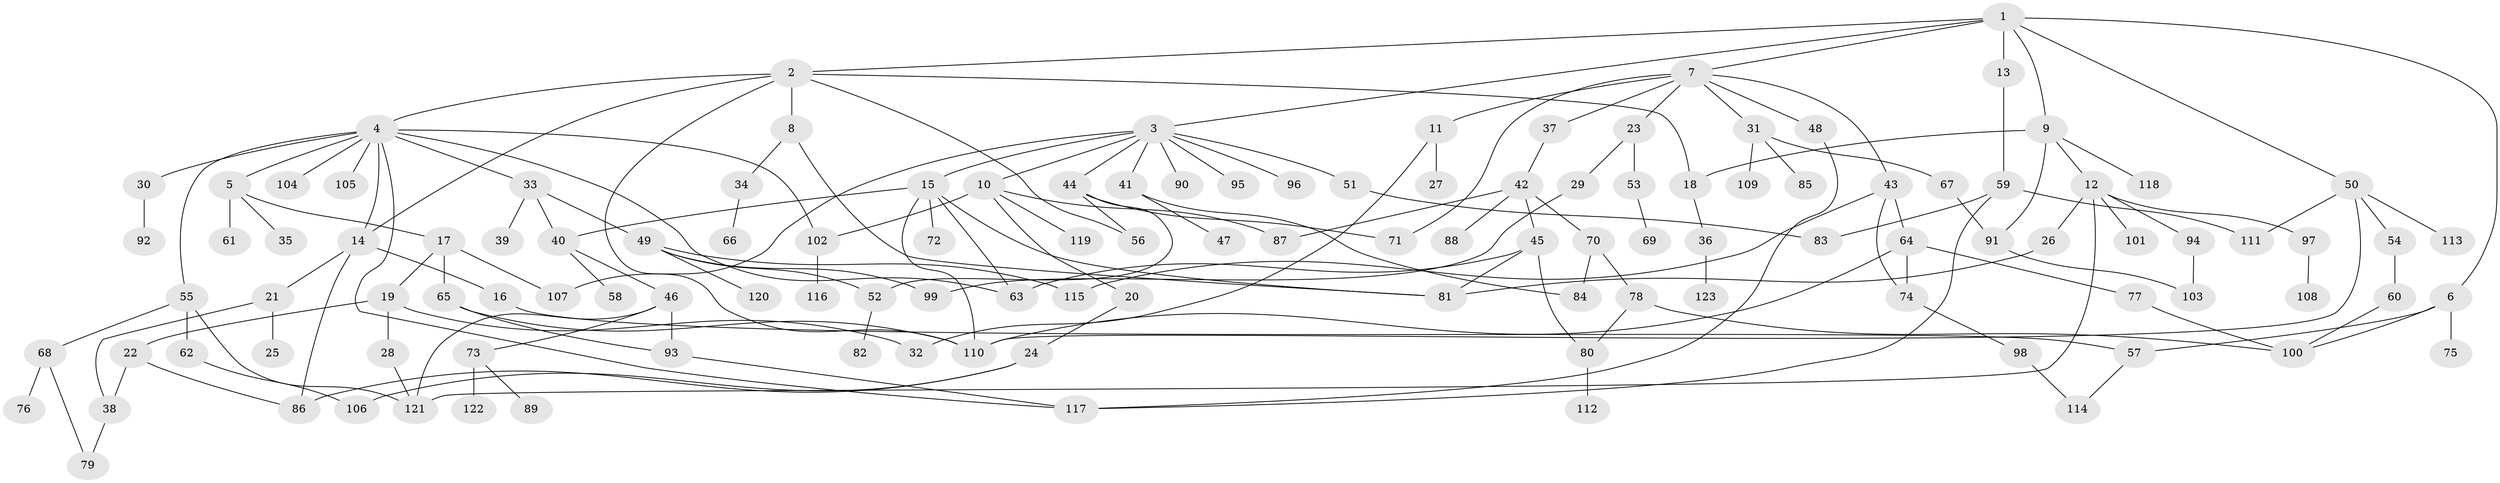 // coarse degree distribution, {7: 0.023529411764705882, 8: 0.011764705882352941, 10: 0.011764705882352941, 13: 0.011764705882352941, 3: 0.17647058823529413, 9: 0.011764705882352941, 5: 0.08235294117647059, 4: 0.12941176470588237, 6: 0.03529411764705882, 2: 0.2235294117647059, 1: 0.2823529411764706}
// Generated by graph-tools (version 1.1) at 2025/23/03/03/25 07:23:32]
// undirected, 123 vertices, 167 edges
graph export_dot {
graph [start="1"]
  node [color=gray90,style=filled];
  1;
  2;
  3;
  4;
  5;
  6;
  7;
  8;
  9;
  10;
  11;
  12;
  13;
  14;
  15;
  16;
  17;
  18;
  19;
  20;
  21;
  22;
  23;
  24;
  25;
  26;
  27;
  28;
  29;
  30;
  31;
  32;
  33;
  34;
  35;
  36;
  37;
  38;
  39;
  40;
  41;
  42;
  43;
  44;
  45;
  46;
  47;
  48;
  49;
  50;
  51;
  52;
  53;
  54;
  55;
  56;
  57;
  58;
  59;
  60;
  61;
  62;
  63;
  64;
  65;
  66;
  67;
  68;
  69;
  70;
  71;
  72;
  73;
  74;
  75;
  76;
  77;
  78;
  79;
  80;
  81;
  82;
  83;
  84;
  85;
  86;
  87;
  88;
  89;
  90;
  91;
  92;
  93;
  94;
  95;
  96;
  97;
  98;
  99;
  100;
  101;
  102;
  103;
  104;
  105;
  106;
  107;
  108;
  109;
  110;
  111;
  112;
  113;
  114;
  115;
  116;
  117;
  118;
  119;
  120;
  121;
  122;
  123;
  1 -- 2;
  1 -- 3;
  1 -- 6;
  1 -- 7;
  1 -- 9;
  1 -- 13;
  1 -- 50;
  2 -- 4;
  2 -- 8;
  2 -- 14;
  2 -- 18;
  2 -- 110;
  2 -- 56;
  3 -- 10;
  3 -- 15;
  3 -- 41;
  3 -- 44;
  3 -- 51;
  3 -- 90;
  3 -- 95;
  3 -- 96;
  3 -- 107;
  4 -- 5;
  4 -- 30;
  4 -- 33;
  4 -- 55;
  4 -- 102;
  4 -- 104;
  4 -- 105;
  4 -- 63;
  4 -- 117;
  4 -- 14;
  5 -- 17;
  5 -- 35;
  5 -- 61;
  6 -- 75;
  6 -- 100;
  6 -- 57;
  7 -- 11;
  7 -- 23;
  7 -- 31;
  7 -- 37;
  7 -- 43;
  7 -- 48;
  7 -- 71;
  8 -- 34;
  8 -- 81;
  9 -- 12;
  9 -- 118;
  9 -- 91;
  9 -- 18;
  10 -- 20;
  10 -- 87;
  10 -- 119;
  10 -- 102;
  11 -- 27;
  11 -- 32;
  12 -- 26;
  12 -- 94;
  12 -- 97;
  12 -- 101;
  12 -- 121;
  13 -- 59;
  14 -- 16;
  14 -- 21;
  14 -- 86;
  15 -- 40;
  15 -- 63;
  15 -- 72;
  15 -- 110;
  15 -- 81;
  16 -- 57;
  17 -- 19;
  17 -- 65;
  17 -- 107;
  18 -- 36;
  19 -- 22;
  19 -- 28;
  19 -- 32;
  20 -- 24;
  21 -- 25;
  21 -- 38;
  22 -- 86;
  22 -- 38;
  23 -- 29;
  23 -- 53;
  24 -- 106;
  24 -- 86;
  26 -- 81;
  28 -- 121;
  29 -- 99;
  30 -- 92;
  31 -- 67;
  31 -- 85;
  31 -- 109;
  33 -- 39;
  33 -- 49;
  33 -- 40;
  34 -- 66;
  36 -- 123;
  37 -- 42;
  38 -- 79;
  40 -- 46;
  40 -- 58;
  41 -- 47;
  41 -- 84;
  42 -- 45;
  42 -- 70;
  42 -- 88;
  42 -- 87;
  43 -- 64;
  43 -- 115;
  43 -- 74;
  44 -- 52;
  44 -- 56;
  44 -- 71;
  45 -- 63;
  45 -- 80;
  45 -- 81;
  46 -- 73;
  46 -- 121;
  46 -- 93;
  48 -- 117;
  49 -- 99;
  49 -- 120;
  49 -- 115;
  49 -- 52;
  50 -- 54;
  50 -- 111;
  50 -- 113;
  50 -- 110;
  51 -- 83;
  52 -- 82;
  53 -- 69;
  54 -- 60;
  55 -- 62;
  55 -- 68;
  55 -- 121;
  57 -- 114;
  59 -- 111;
  59 -- 83;
  59 -- 117;
  60 -- 100;
  62 -- 106;
  64 -- 74;
  64 -- 77;
  64 -- 110;
  65 -- 93;
  65 -- 110;
  67 -- 91;
  68 -- 76;
  68 -- 79;
  70 -- 78;
  70 -- 84;
  73 -- 89;
  73 -- 122;
  74 -- 98;
  77 -- 100;
  78 -- 80;
  78 -- 100;
  80 -- 112;
  91 -- 103;
  93 -- 117;
  94 -- 103;
  97 -- 108;
  98 -- 114;
  102 -- 116;
}

